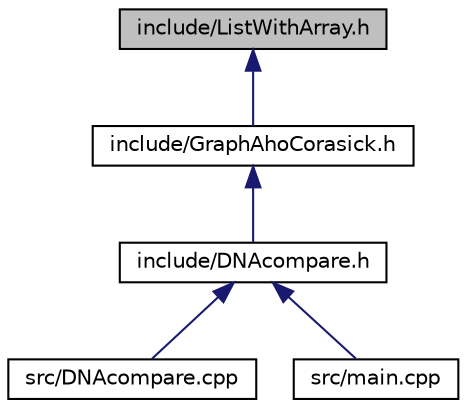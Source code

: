 digraph "include/ListWithArray.h"
{
  edge [fontname="Helvetica",fontsize="10",labelfontname="Helvetica",labelfontsize="10"];
  node [fontname="Helvetica",fontsize="10",shape=record];
  Node1 [label="include/ListWithArray.h",height=0.2,width=0.4,color="black", fillcolor="grey75", style="filled", fontcolor="black"];
  Node1 -> Node2 [dir="back",color="midnightblue",fontsize="10",style="solid"];
  Node2 [label="include/GraphAhoCorasick.h",height=0.2,width=0.4,color="black", fillcolor="white", style="filled",URL="$_graph_aho_corasick_8h.html"];
  Node2 -> Node3 [dir="back",color="midnightblue",fontsize="10",style="solid"];
  Node3 [label="include/DNAcompare.h",height=0.2,width=0.4,color="black", fillcolor="white", style="filled",URL="$_d_n_acompare_8h.html"];
  Node3 -> Node4 [dir="back",color="midnightblue",fontsize="10",style="solid"];
  Node4 [label="src/DNAcompare.cpp",height=0.2,width=0.4,color="black", fillcolor="white", style="filled",URL="$_d_n_acompare_8cpp.html"];
  Node3 -> Node5 [dir="back",color="midnightblue",fontsize="10",style="solid"];
  Node5 [label="src/main.cpp",height=0.2,width=0.4,color="black", fillcolor="white", style="filled",URL="$main_8cpp.html"];
}
